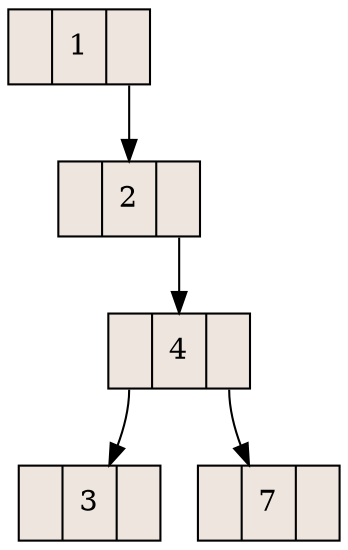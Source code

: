 digraph grafica{
rankdir=TB;
node [shape = record, style=filled, fillcolor=seashell2];
nodo1 [ label = "<C0>|1|<C1>"];
nodo2 [ label = "<C0>|2|<C1>"];
nodo4 [ label = "<C0>|4|<C1>"];
nodo3 [ label = "<C0>|3|<C1>"];
nodo7 [ label = "<C0>|7|<C1>"];
nodo1:C1->nodo2
nodo2:C1->nodo4
nodo4:C0->nodo3
nodo4:C1->nodo7

}